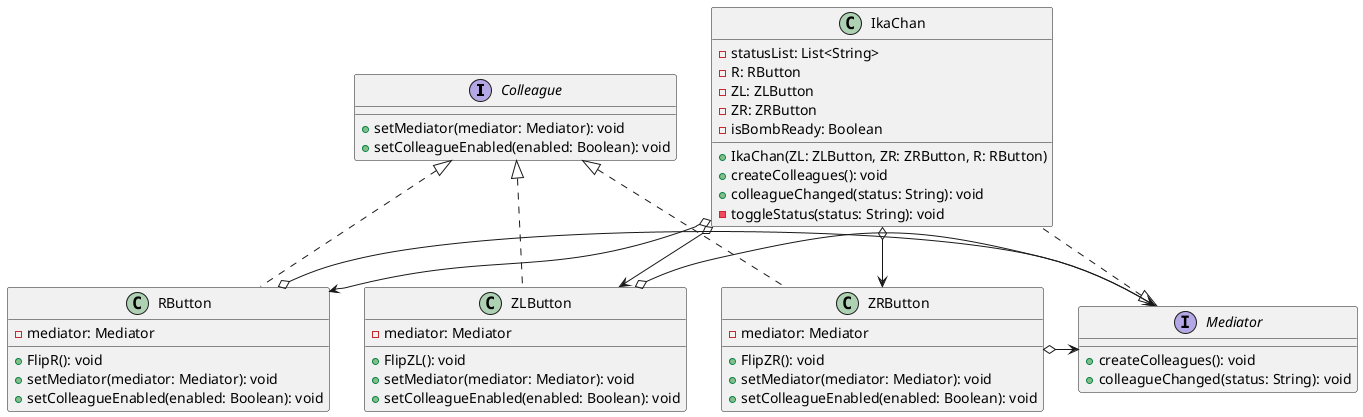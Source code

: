 @startuml Mediator
interface Colleague {
    + setMediator(mediator: Mediator): void
    + setColleagueEnabled(enabled: Boolean): void
}

class ZLButton implements Colleague {
    - mediator: Mediator
    + FlipZL(): void
    + setMediator(mediator: Mediator): void
    + setColleagueEnabled(enabled: Boolean): void
}

class ZRButton implements Colleague {
    - mediator: Mediator
    + FlipZR(): void
    + setMediator(mediator: Mediator): void
    + setColleagueEnabled(enabled: Boolean): void
}

class RButton implements Colleague {
    - mediator: Mediator
    + FlipR(): void
    + setMediator(mediator: Mediator): void
    + setColleagueEnabled(enabled: Boolean): void
}

interface Mediator {
    + createColleagues(): void
    + colleagueChanged(status: String): void
}

class IkaChan implements Mediator{
    - statusList: List<String>
    - R: RButton
    - ZL: ZLButton
    - ZR: ZRButton
    - isBombReady: Boolean
    + IkaChan(ZL: ZLButton, ZR: ZRButton, R: RButton)
    + createColleagues(): void
    + colleagueChanged(status: String): void
    - toggleStatus(status: String): void
}

IkaChan o-> RButton
IkaChan o-> ZLButton
IkaChan o-> ZRButton

RButton  o-> Mediator
ZLButton o-> Mediator
ZRButton o-> Mediator

@enduml